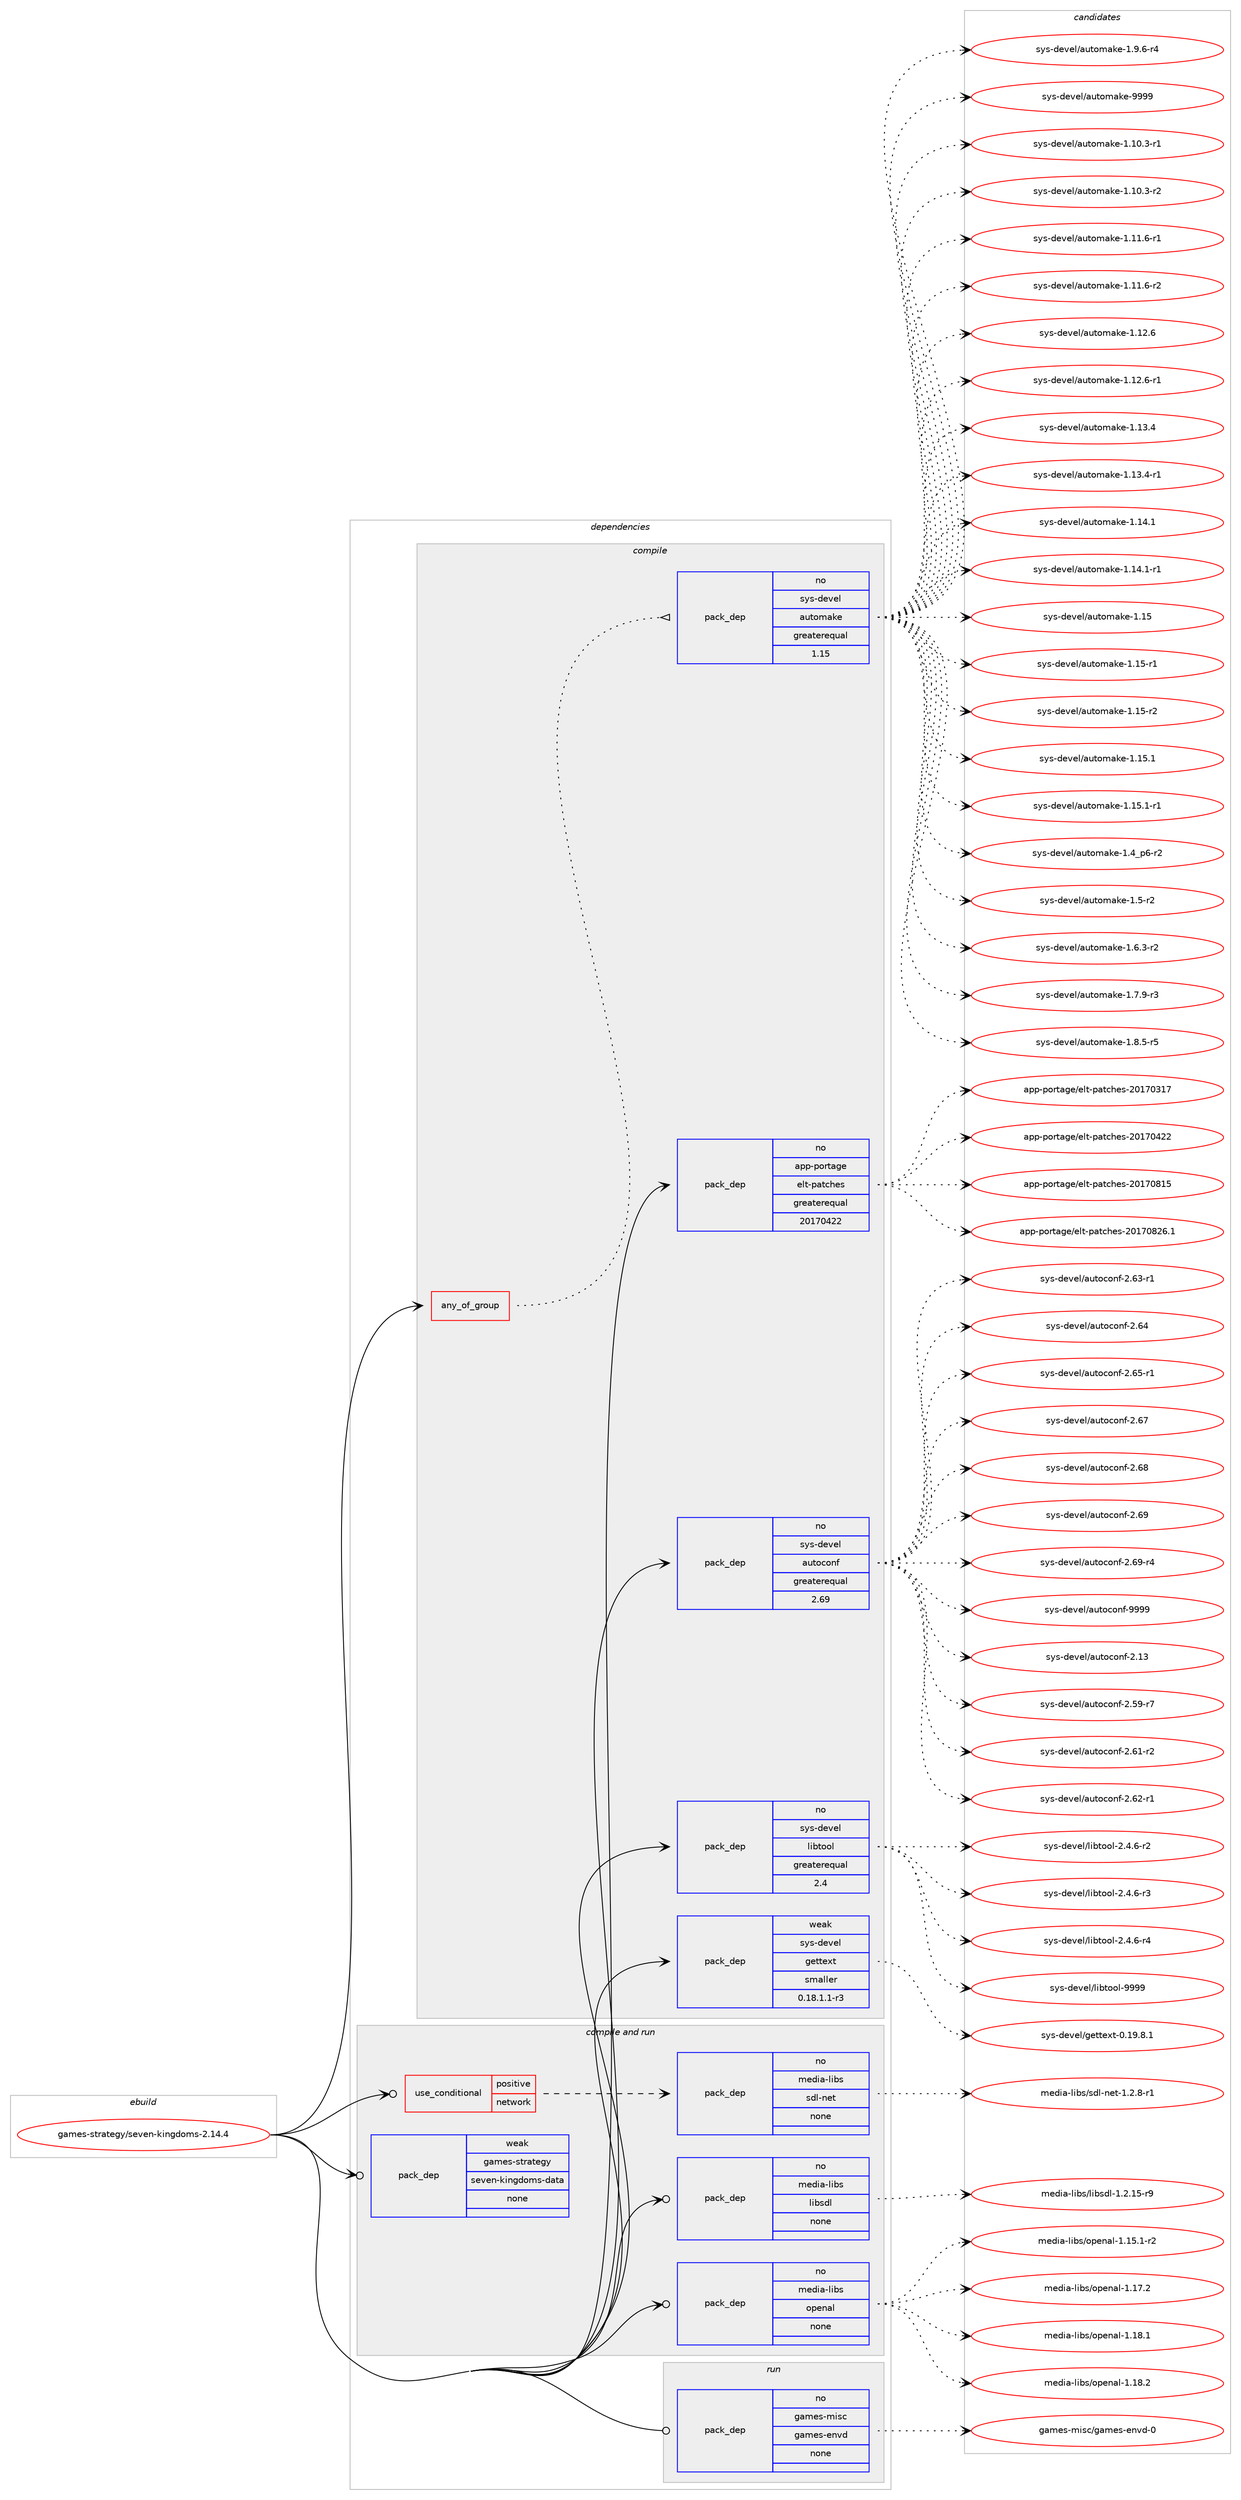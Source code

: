 digraph prolog {

# *************
# Graph options
# *************

newrank=true;
concentrate=true;
compound=true;
graph [rankdir=LR,fontname=Helvetica,fontsize=10,ranksep=1.5];#, ranksep=2.5, nodesep=0.2];
edge  [arrowhead=vee];
node  [fontname=Helvetica,fontsize=10];

# **********
# The ebuild
# **********

subgraph cluster_leftcol {
color=gray;
rank=same;
label=<<i>ebuild</i>>;
id [label="games-strategy/seven-kingdoms-2.14.4", color=red, width=4, href="../games-strategy/seven-kingdoms-2.14.4.svg"];
}

# ****************
# The dependencies
# ****************

subgraph cluster_midcol {
color=gray;
label=<<i>dependencies</i>>;
subgraph cluster_compile {
fillcolor="#eeeeee";
style=filled;
label=<<i>compile</i>>;
subgraph any4718 {
dependency304825 [label=<<TABLE BORDER="0" CELLBORDER="1" CELLSPACING="0" CELLPADDING="4"><TR><TD CELLPADDING="10">any_of_group</TD></TR></TABLE>>, shape=none, color=red];subgraph pack218819 {
dependency304826 [label=<<TABLE BORDER="0" CELLBORDER="1" CELLSPACING="0" CELLPADDING="4" WIDTH="220"><TR><TD ROWSPAN="6" CELLPADDING="30">pack_dep</TD></TR><TR><TD WIDTH="110">no</TD></TR><TR><TD>sys-devel</TD></TR><TR><TD>automake</TD></TR><TR><TD>greaterequal</TD></TR><TR><TD>1.15</TD></TR></TABLE>>, shape=none, color=blue];
}
dependency304825:e -> dependency304826:w [weight=20,style="dotted",arrowhead="oinv"];
}
id:e -> dependency304825:w [weight=20,style="solid",arrowhead="vee"];
subgraph pack218820 {
dependency304827 [label=<<TABLE BORDER="0" CELLBORDER="1" CELLSPACING="0" CELLPADDING="4" WIDTH="220"><TR><TD ROWSPAN="6" CELLPADDING="30">pack_dep</TD></TR><TR><TD WIDTH="110">no</TD></TR><TR><TD>app-portage</TD></TR><TR><TD>elt-patches</TD></TR><TR><TD>greaterequal</TD></TR><TR><TD>20170422</TD></TR></TABLE>>, shape=none, color=blue];
}
id:e -> dependency304827:w [weight=20,style="solid",arrowhead="vee"];
subgraph pack218821 {
dependency304828 [label=<<TABLE BORDER="0" CELLBORDER="1" CELLSPACING="0" CELLPADDING="4" WIDTH="220"><TR><TD ROWSPAN="6" CELLPADDING="30">pack_dep</TD></TR><TR><TD WIDTH="110">no</TD></TR><TR><TD>sys-devel</TD></TR><TR><TD>autoconf</TD></TR><TR><TD>greaterequal</TD></TR><TR><TD>2.69</TD></TR></TABLE>>, shape=none, color=blue];
}
id:e -> dependency304828:w [weight=20,style="solid",arrowhead="vee"];
subgraph pack218822 {
dependency304829 [label=<<TABLE BORDER="0" CELLBORDER="1" CELLSPACING="0" CELLPADDING="4" WIDTH="220"><TR><TD ROWSPAN="6" CELLPADDING="30">pack_dep</TD></TR><TR><TD WIDTH="110">no</TD></TR><TR><TD>sys-devel</TD></TR><TR><TD>libtool</TD></TR><TR><TD>greaterequal</TD></TR><TR><TD>2.4</TD></TR></TABLE>>, shape=none, color=blue];
}
id:e -> dependency304829:w [weight=20,style="solid",arrowhead="vee"];
subgraph pack218823 {
dependency304830 [label=<<TABLE BORDER="0" CELLBORDER="1" CELLSPACING="0" CELLPADDING="4" WIDTH="220"><TR><TD ROWSPAN="6" CELLPADDING="30">pack_dep</TD></TR><TR><TD WIDTH="110">weak</TD></TR><TR><TD>sys-devel</TD></TR><TR><TD>gettext</TD></TR><TR><TD>smaller</TD></TR><TR><TD>0.18.1.1-r3</TD></TR></TABLE>>, shape=none, color=blue];
}
id:e -> dependency304830:w [weight=20,style="solid",arrowhead="vee"];
}
subgraph cluster_compileandrun {
fillcolor="#eeeeee";
style=filled;
label=<<i>compile and run</i>>;
subgraph cond81230 {
dependency304831 [label=<<TABLE BORDER="0" CELLBORDER="1" CELLSPACING="0" CELLPADDING="4"><TR><TD ROWSPAN="3" CELLPADDING="10">use_conditional</TD></TR><TR><TD>positive</TD></TR><TR><TD>network</TD></TR></TABLE>>, shape=none, color=red];
subgraph pack218824 {
dependency304832 [label=<<TABLE BORDER="0" CELLBORDER="1" CELLSPACING="0" CELLPADDING="4" WIDTH="220"><TR><TD ROWSPAN="6" CELLPADDING="30">pack_dep</TD></TR><TR><TD WIDTH="110">no</TD></TR><TR><TD>media-libs</TD></TR><TR><TD>sdl-net</TD></TR><TR><TD>none</TD></TR><TR><TD></TD></TR></TABLE>>, shape=none, color=blue];
}
dependency304831:e -> dependency304832:w [weight=20,style="dashed",arrowhead="vee"];
}
id:e -> dependency304831:w [weight=20,style="solid",arrowhead="odotvee"];
subgraph pack218825 {
dependency304833 [label=<<TABLE BORDER="0" CELLBORDER="1" CELLSPACING="0" CELLPADDING="4" WIDTH="220"><TR><TD ROWSPAN="6" CELLPADDING="30">pack_dep</TD></TR><TR><TD WIDTH="110">no</TD></TR><TR><TD>media-libs</TD></TR><TR><TD>libsdl</TD></TR><TR><TD>none</TD></TR><TR><TD></TD></TR></TABLE>>, shape=none, color=blue];
}
id:e -> dependency304833:w [weight=20,style="solid",arrowhead="odotvee"];
subgraph pack218826 {
dependency304834 [label=<<TABLE BORDER="0" CELLBORDER="1" CELLSPACING="0" CELLPADDING="4" WIDTH="220"><TR><TD ROWSPAN="6" CELLPADDING="30">pack_dep</TD></TR><TR><TD WIDTH="110">no</TD></TR><TR><TD>media-libs</TD></TR><TR><TD>openal</TD></TR><TR><TD>none</TD></TR><TR><TD></TD></TR></TABLE>>, shape=none, color=blue];
}
id:e -> dependency304834:w [weight=20,style="solid",arrowhead="odotvee"];
subgraph pack218827 {
dependency304835 [label=<<TABLE BORDER="0" CELLBORDER="1" CELLSPACING="0" CELLPADDING="4" WIDTH="220"><TR><TD ROWSPAN="6" CELLPADDING="30">pack_dep</TD></TR><TR><TD WIDTH="110">weak</TD></TR><TR><TD>games-strategy</TD></TR><TR><TD>seven-kingdoms-data</TD></TR><TR><TD>none</TD></TR><TR><TD></TD></TR></TABLE>>, shape=none, color=blue];
}
id:e -> dependency304835:w [weight=20,style="solid",arrowhead="odotvee"];
}
subgraph cluster_run {
fillcolor="#eeeeee";
style=filled;
label=<<i>run</i>>;
subgraph pack218828 {
dependency304836 [label=<<TABLE BORDER="0" CELLBORDER="1" CELLSPACING="0" CELLPADDING="4" WIDTH="220"><TR><TD ROWSPAN="6" CELLPADDING="30">pack_dep</TD></TR><TR><TD WIDTH="110">no</TD></TR><TR><TD>games-misc</TD></TR><TR><TD>games-envd</TD></TR><TR><TD>none</TD></TR><TR><TD></TD></TR></TABLE>>, shape=none, color=blue];
}
id:e -> dependency304836:w [weight=20,style="solid",arrowhead="odot"];
}
}

# **************
# The candidates
# **************

subgraph cluster_choices {
rank=same;
color=gray;
label=<<i>candidates</i>>;

subgraph choice218819 {
color=black;
nodesep=1;
choice11512111545100101118101108479711711611110997107101454946494846514511449 [label="sys-devel/automake-1.10.3-r1", color=red, width=4,href="../sys-devel/automake-1.10.3-r1.svg"];
choice11512111545100101118101108479711711611110997107101454946494846514511450 [label="sys-devel/automake-1.10.3-r2", color=red, width=4,href="../sys-devel/automake-1.10.3-r2.svg"];
choice11512111545100101118101108479711711611110997107101454946494946544511449 [label="sys-devel/automake-1.11.6-r1", color=red, width=4,href="../sys-devel/automake-1.11.6-r1.svg"];
choice11512111545100101118101108479711711611110997107101454946494946544511450 [label="sys-devel/automake-1.11.6-r2", color=red, width=4,href="../sys-devel/automake-1.11.6-r2.svg"];
choice1151211154510010111810110847971171161111099710710145494649504654 [label="sys-devel/automake-1.12.6", color=red, width=4,href="../sys-devel/automake-1.12.6.svg"];
choice11512111545100101118101108479711711611110997107101454946495046544511449 [label="sys-devel/automake-1.12.6-r1", color=red, width=4,href="../sys-devel/automake-1.12.6-r1.svg"];
choice1151211154510010111810110847971171161111099710710145494649514652 [label="sys-devel/automake-1.13.4", color=red, width=4,href="../sys-devel/automake-1.13.4.svg"];
choice11512111545100101118101108479711711611110997107101454946495146524511449 [label="sys-devel/automake-1.13.4-r1", color=red, width=4,href="../sys-devel/automake-1.13.4-r1.svg"];
choice1151211154510010111810110847971171161111099710710145494649524649 [label="sys-devel/automake-1.14.1", color=red, width=4,href="../sys-devel/automake-1.14.1.svg"];
choice11512111545100101118101108479711711611110997107101454946495246494511449 [label="sys-devel/automake-1.14.1-r1", color=red, width=4,href="../sys-devel/automake-1.14.1-r1.svg"];
choice115121115451001011181011084797117116111109971071014549464953 [label="sys-devel/automake-1.15", color=red, width=4,href="../sys-devel/automake-1.15.svg"];
choice1151211154510010111810110847971171161111099710710145494649534511449 [label="sys-devel/automake-1.15-r1", color=red, width=4,href="../sys-devel/automake-1.15-r1.svg"];
choice1151211154510010111810110847971171161111099710710145494649534511450 [label="sys-devel/automake-1.15-r2", color=red, width=4,href="../sys-devel/automake-1.15-r2.svg"];
choice1151211154510010111810110847971171161111099710710145494649534649 [label="sys-devel/automake-1.15.1", color=red, width=4,href="../sys-devel/automake-1.15.1.svg"];
choice11512111545100101118101108479711711611110997107101454946495346494511449 [label="sys-devel/automake-1.15.1-r1", color=red, width=4,href="../sys-devel/automake-1.15.1-r1.svg"];
choice115121115451001011181011084797117116111109971071014549465295112544511450 [label="sys-devel/automake-1.4_p6-r2", color=red, width=4,href="../sys-devel/automake-1.4_p6-r2.svg"];
choice11512111545100101118101108479711711611110997107101454946534511450 [label="sys-devel/automake-1.5-r2", color=red, width=4,href="../sys-devel/automake-1.5-r2.svg"];
choice115121115451001011181011084797117116111109971071014549465446514511450 [label="sys-devel/automake-1.6.3-r2", color=red, width=4,href="../sys-devel/automake-1.6.3-r2.svg"];
choice115121115451001011181011084797117116111109971071014549465546574511451 [label="sys-devel/automake-1.7.9-r3", color=red, width=4,href="../sys-devel/automake-1.7.9-r3.svg"];
choice115121115451001011181011084797117116111109971071014549465646534511453 [label="sys-devel/automake-1.8.5-r5", color=red, width=4,href="../sys-devel/automake-1.8.5-r5.svg"];
choice115121115451001011181011084797117116111109971071014549465746544511452 [label="sys-devel/automake-1.9.6-r4", color=red, width=4,href="../sys-devel/automake-1.9.6-r4.svg"];
choice115121115451001011181011084797117116111109971071014557575757 [label="sys-devel/automake-9999", color=red, width=4,href="../sys-devel/automake-9999.svg"];
dependency304826:e -> choice11512111545100101118101108479711711611110997107101454946494846514511449:w [style=dotted,weight="100"];
dependency304826:e -> choice11512111545100101118101108479711711611110997107101454946494846514511450:w [style=dotted,weight="100"];
dependency304826:e -> choice11512111545100101118101108479711711611110997107101454946494946544511449:w [style=dotted,weight="100"];
dependency304826:e -> choice11512111545100101118101108479711711611110997107101454946494946544511450:w [style=dotted,weight="100"];
dependency304826:e -> choice1151211154510010111810110847971171161111099710710145494649504654:w [style=dotted,weight="100"];
dependency304826:e -> choice11512111545100101118101108479711711611110997107101454946495046544511449:w [style=dotted,weight="100"];
dependency304826:e -> choice1151211154510010111810110847971171161111099710710145494649514652:w [style=dotted,weight="100"];
dependency304826:e -> choice11512111545100101118101108479711711611110997107101454946495146524511449:w [style=dotted,weight="100"];
dependency304826:e -> choice1151211154510010111810110847971171161111099710710145494649524649:w [style=dotted,weight="100"];
dependency304826:e -> choice11512111545100101118101108479711711611110997107101454946495246494511449:w [style=dotted,weight="100"];
dependency304826:e -> choice115121115451001011181011084797117116111109971071014549464953:w [style=dotted,weight="100"];
dependency304826:e -> choice1151211154510010111810110847971171161111099710710145494649534511449:w [style=dotted,weight="100"];
dependency304826:e -> choice1151211154510010111810110847971171161111099710710145494649534511450:w [style=dotted,weight="100"];
dependency304826:e -> choice1151211154510010111810110847971171161111099710710145494649534649:w [style=dotted,weight="100"];
dependency304826:e -> choice11512111545100101118101108479711711611110997107101454946495346494511449:w [style=dotted,weight="100"];
dependency304826:e -> choice115121115451001011181011084797117116111109971071014549465295112544511450:w [style=dotted,weight="100"];
dependency304826:e -> choice11512111545100101118101108479711711611110997107101454946534511450:w [style=dotted,weight="100"];
dependency304826:e -> choice115121115451001011181011084797117116111109971071014549465446514511450:w [style=dotted,weight="100"];
dependency304826:e -> choice115121115451001011181011084797117116111109971071014549465546574511451:w [style=dotted,weight="100"];
dependency304826:e -> choice115121115451001011181011084797117116111109971071014549465646534511453:w [style=dotted,weight="100"];
dependency304826:e -> choice115121115451001011181011084797117116111109971071014549465746544511452:w [style=dotted,weight="100"];
dependency304826:e -> choice115121115451001011181011084797117116111109971071014557575757:w [style=dotted,weight="100"];
}
subgraph choice218820 {
color=black;
nodesep=1;
choice97112112451121111141169710310147101108116451129711699104101115455048495548514955 [label="app-portage/elt-patches-20170317", color=red, width=4,href="../app-portage/elt-patches-20170317.svg"];
choice97112112451121111141169710310147101108116451129711699104101115455048495548525050 [label="app-portage/elt-patches-20170422", color=red, width=4,href="../app-portage/elt-patches-20170422.svg"];
choice97112112451121111141169710310147101108116451129711699104101115455048495548564953 [label="app-portage/elt-patches-20170815", color=red, width=4,href="../app-portage/elt-patches-20170815.svg"];
choice971121124511211111411697103101471011081164511297116991041011154550484955485650544649 [label="app-portage/elt-patches-20170826.1", color=red, width=4,href="../app-portage/elt-patches-20170826.1.svg"];
dependency304827:e -> choice97112112451121111141169710310147101108116451129711699104101115455048495548514955:w [style=dotted,weight="100"];
dependency304827:e -> choice97112112451121111141169710310147101108116451129711699104101115455048495548525050:w [style=dotted,weight="100"];
dependency304827:e -> choice97112112451121111141169710310147101108116451129711699104101115455048495548564953:w [style=dotted,weight="100"];
dependency304827:e -> choice971121124511211111411697103101471011081164511297116991041011154550484955485650544649:w [style=dotted,weight="100"];
}
subgraph choice218821 {
color=black;
nodesep=1;
choice115121115451001011181011084797117116111991111101024550464951 [label="sys-devel/autoconf-2.13", color=red, width=4,href="../sys-devel/autoconf-2.13.svg"];
choice1151211154510010111810110847971171161119911111010245504653574511455 [label="sys-devel/autoconf-2.59-r7", color=red, width=4,href="../sys-devel/autoconf-2.59-r7.svg"];
choice1151211154510010111810110847971171161119911111010245504654494511450 [label="sys-devel/autoconf-2.61-r2", color=red, width=4,href="../sys-devel/autoconf-2.61-r2.svg"];
choice1151211154510010111810110847971171161119911111010245504654504511449 [label="sys-devel/autoconf-2.62-r1", color=red, width=4,href="../sys-devel/autoconf-2.62-r1.svg"];
choice1151211154510010111810110847971171161119911111010245504654514511449 [label="sys-devel/autoconf-2.63-r1", color=red, width=4,href="../sys-devel/autoconf-2.63-r1.svg"];
choice115121115451001011181011084797117116111991111101024550465452 [label="sys-devel/autoconf-2.64", color=red, width=4,href="../sys-devel/autoconf-2.64.svg"];
choice1151211154510010111810110847971171161119911111010245504654534511449 [label="sys-devel/autoconf-2.65-r1", color=red, width=4,href="../sys-devel/autoconf-2.65-r1.svg"];
choice115121115451001011181011084797117116111991111101024550465455 [label="sys-devel/autoconf-2.67", color=red, width=4,href="../sys-devel/autoconf-2.67.svg"];
choice115121115451001011181011084797117116111991111101024550465456 [label="sys-devel/autoconf-2.68", color=red, width=4,href="../sys-devel/autoconf-2.68.svg"];
choice115121115451001011181011084797117116111991111101024550465457 [label="sys-devel/autoconf-2.69", color=red, width=4,href="../sys-devel/autoconf-2.69.svg"];
choice1151211154510010111810110847971171161119911111010245504654574511452 [label="sys-devel/autoconf-2.69-r4", color=red, width=4,href="../sys-devel/autoconf-2.69-r4.svg"];
choice115121115451001011181011084797117116111991111101024557575757 [label="sys-devel/autoconf-9999", color=red, width=4,href="../sys-devel/autoconf-9999.svg"];
dependency304828:e -> choice115121115451001011181011084797117116111991111101024550464951:w [style=dotted,weight="100"];
dependency304828:e -> choice1151211154510010111810110847971171161119911111010245504653574511455:w [style=dotted,weight="100"];
dependency304828:e -> choice1151211154510010111810110847971171161119911111010245504654494511450:w [style=dotted,weight="100"];
dependency304828:e -> choice1151211154510010111810110847971171161119911111010245504654504511449:w [style=dotted,weight="100"];
dependency304828:e -> choice1151211154510010111810110847971171161119911111010245504654514511449:w [style=dotted,weight="100"];
dependency304828:e -> choice115121115451001011181011084797117116111991111101024550465452:w [style=dotted,weight="100"];
dependency304828:e -> choice1151211154510010111810110847971171161119911111010245504654534511449:w [style=dotted,weight="100"];
dependency304828:e -> choice115121115451001011181011084797117116111991111101024550465455:w [style=dotted,weight="100"];
dependency304828:e -> choice115121115451001011181011084797117116111991111101024550465456:w [style=dotted,weight="100"];
dependency304828:e -> choice115121115451001011181011084797117116111991111101024550465457:w [style=dotted,weight="100"];
dependency304828:e -> choice1151211154510010111810110847971171161119911111010245504654574511452:w [style=dotted,weight="100"];
dependency304828:e -> choice115121115451001011181011084797117116111991111101024557575757:w [style=dotted,weight="100"];
}
subgraph choice218822 {
color=black;
nodesep=1;
choice1151211154510010111810110847108105981161111111084550465246544511450 [label="sys-devel/libtool-2.4.6-r2", color=red, width=4,href="../sys-devel/libtool-2.4.6-r2.svg"];
choice1151211154510010111810110847108105981161111111084550465246544511451 [label="sys-devel/libtool-2.4.6-r3", color=red, width=4,href="../sys-devel/libtool-2.4.6-r3.svg"];
choice1151211154510010111810110847108105981161111111084550465246544511452 [label="sys-devel/libtool-2.4.6-r4", color=red, width=4,href="../sys-devel/libtool-2.4.6-r4.svg"];
choice1151211154510010111810110847108105981161111111084557575757 [label="sys-devel/libtool-9999", color=red, width=4,href="../sys-devel/libtool-9999.svg"];
dependency304829:e -> choice1151211154510010111810110847108105981161111111084550465246544511450:w [style=dotted,weight="100"];
dependency304829:e -> choice1151211154510010111810110847108105981161111111084550465246544511451:w [style=dotted,weight="100"];
dependency304829:e -> choice1151211154510010111810110847108105981161111111084550465246544511452:w [style=dotted,weight="100"];
dependency304829:e -> choice1151211154510010111810110847108105981161111111084557575757:w [style=dotted,weight="100"];
}
subgraph choice218823 {
color=black;
nodesep=1;
choice1151211154510010111810110847103101116116101120116454846495746564649 [label="sys-devel/gettext-0.19.8.1", color=red, width=4,href="../sys-devel/gettext-0.19.8.1.svg"];
dependency304830:e -> choice1151211154510010111810110847103101116116101120116454846495746564649:w [style=dotted,weight="100"];
}
subgraph choice218824 {
color=black;
nodesep=1;
choice10910110010597451081059811547115100108451101011164549465046564511449 [label="media-libs/sdl-net-1.2.8-r1", color=red, width=4,href="../media-libs/sdl-net-1.2.8-r1.svg"];
dependency304832:e -> choice10910110010597451081059811547115100108451101011164549465046564511449:w [style=dotted,weight="100"];
}
subgraph choice218825 {
color=black;
nodesep=1;
choice1091011001059745108105981154710810598115100108454946504649534511457 [label="media-libs/libsdl-1.2.15-r9", color=red, width=4,href="../media-libs/libsdl-1.2.15-r9.svg"];
dependency304833:e -> choice1091011001059745108105981154710810598115100108454946504649534511457:w [style=dotted,weight="100"];
}
subgraph choice218826 {
color=black;
nodesep=1;
choice1091011001059745108105981154711111210111097108454946495346494511450 [label="media-libs/openal-1.15.1-r2", color=red, width=4,href="../media-libs/openal-1.15.1-r2.svg"];
choice109101100105974510810598115471111121011109710845494649554650 [label="media-libs/openal-1.17.2", color=red, width=4,href="../media-libs/openal-1.17.2.svg"];
choice109101100105974510810598115471111121011109710845494649564649 [label="media-libs/openal-1.18.1", color=red, width=4,href="../media-libs/openal-1.18.1.svg"];
choice109101100105974510810598115471111121011109710845494649564650 [label="media-libs/openal-1.18.2", color=red, width=4,href="../media-libs/openal-1.18.2.svg"];
dependency304834:e -> choice1091011001059745108105981154711111210111097108454946495346494511450:w [style=dotted,weight="100"];
dependency304834:e -> choice109101100105974510810598115471111121011109710845494649554650:w [style=dotted,weight="100"];
dependency304834:e -> choice109101100105974510810598115471111121011109710845494649564649:w [style=dotted,weight="100"];
dependency304834:e -> choice109101100105974510810598115471111121011109710845494649564650:w [style=dotted,weight="100"];
}
subgraph choice218827 {
color=black;
nodesep=1;
}
subgraph choice218828 {
color=black;
nodesep=1;
choice1039710910111545109105115994710397109101115451011101181004548 [label="games-misc/games-envd-0", color=red, width=4,href="../games-misc/games-envd-0.svg"];
dependency304836:e -> choice1039710910111545109105115994710397109101115451011101181004548:w [style=dotted,weight="100"];
}
}

}
